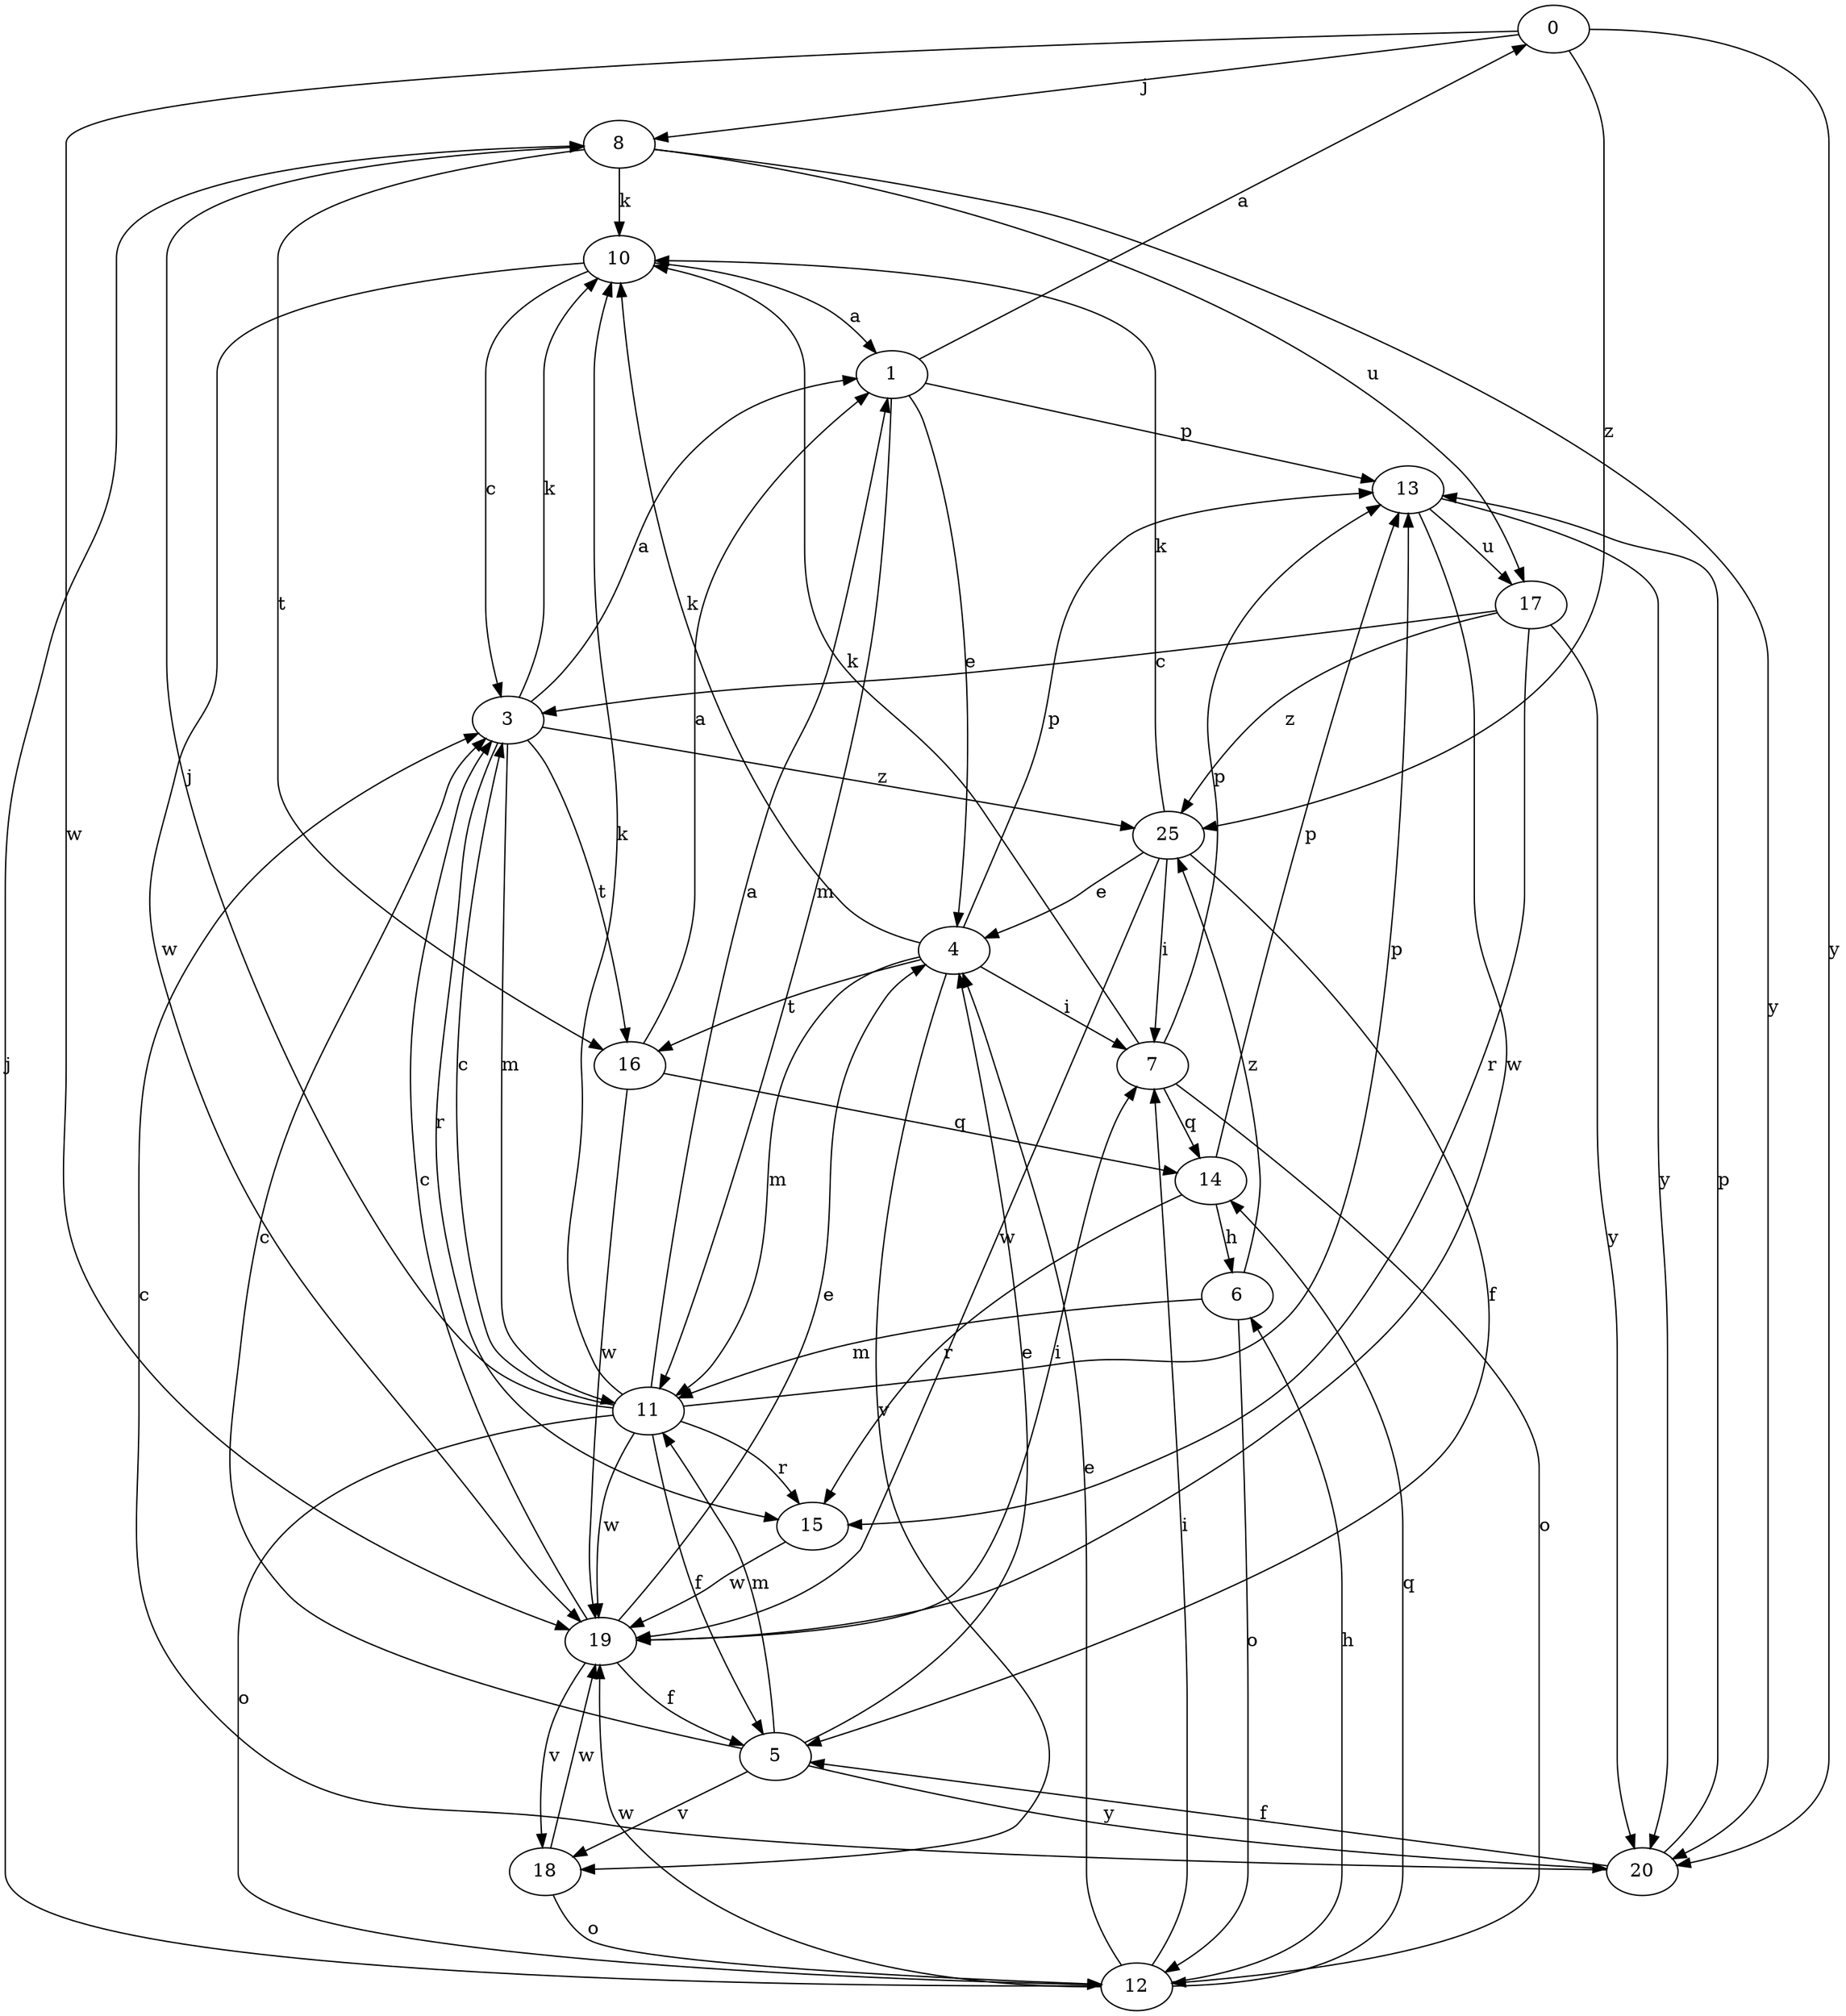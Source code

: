 strict digraph  {
0;
1;
3;
4;
5;
6;
7;
8;
10;
11;
12;
13;
14;
15;
16;
17;
18;
19;
20;
25;
0 -> 8  [label=j];
0 -> 19  [label=w];
0 -> 20  [label=y];
0 -> 25  [label=z];
1 -> 0  [label=a];
1 -> 4  [label=e];
1 -> 11  [label=m];
1 -> 13  [label=p];
3 -> 1  [label=a];
3 -> 10  [label=k];
3 -> 11  [label=m];
3 -> 15  [label=r];
3 -> 16  [label=t];
3 -> 25  [label=z];
4 -> 7  [label=i];
4 -> 10  [label=k];
4 -> 11  [label=m];
4 -> 13  [label=p];
4 -> 16  [label=t];
4 -> 18  [label=v];
5 -> 3  [label=c];
5 -> 4  [label=e];
5 -> 11  [label=m];
5 -> 18  [label=v];
5 -> 20  [label=y];
6 -> 11  [label=m];
6 -> 12  [label=o];
6 -> 25  [label=z];
7 -> 10  [label=k];
7 -> 12  [label=o];
7 -> 13  [label=p];
7 -> 14  [label=q];
8 -> 10  [label=k];
8 -> 16  [label=t];
8 -> 17  [label=u];
8 -> 20  [label=y];
10 -> 1  [label=a];
10 -> 3  [label=c];
10 -> 19  [label=w];
11 -> 1  [label=a];
11 -> 3  [label=c];
11 -> 5  [label=f];
11 -> 8  [label=j];
11 -> 10  [label=k];
11 -> 12  [label=o];
11 -> 13  [label=p];
11 -> 15  [label=r];
11 -> 19  [label=w];
12 -> 4  [label=e];
12 -> 6  [label=h];
12 -> 7  [label=i];
12 -> 8  [label=j];
12 -> 14  [label=q];
12 -> 19  [label=w];
13 -> 17  [label=u];
13 -> 19  [label=w];
13 -> 20  [label=y];
14 -> 6  [label=h];
14 -> 13  [label=p];
14 -> 15  [label=r];
15 -> 19  [label=w];
16 -> 1  [label=a];
16 -> 14  [label=q];
16 -> 19  [label=w];
17 -> 3  [label=c];
17 -> 15  [label=r];
17 -> 20  [label=y];
17 -> 25  [label=z];
18 -> 12  [label=o];
18 -> 19  [label=w];
19 -> 3  [label=c];
19 -> 4  [label=e];
19 -> 5  [label=f];
19 -> 7  [label=i];
19 -> 18  [label=v];
20 -> 3  [label=c];
20 -> 5  [label=f];
20 -> 13  [label=p];
25 -> 4  [label=e];
25 -> 5  [label=f];
25 -> 7  [label=i];
25 -> 10  [label=k];
25 -> 19  [label=w];
}
